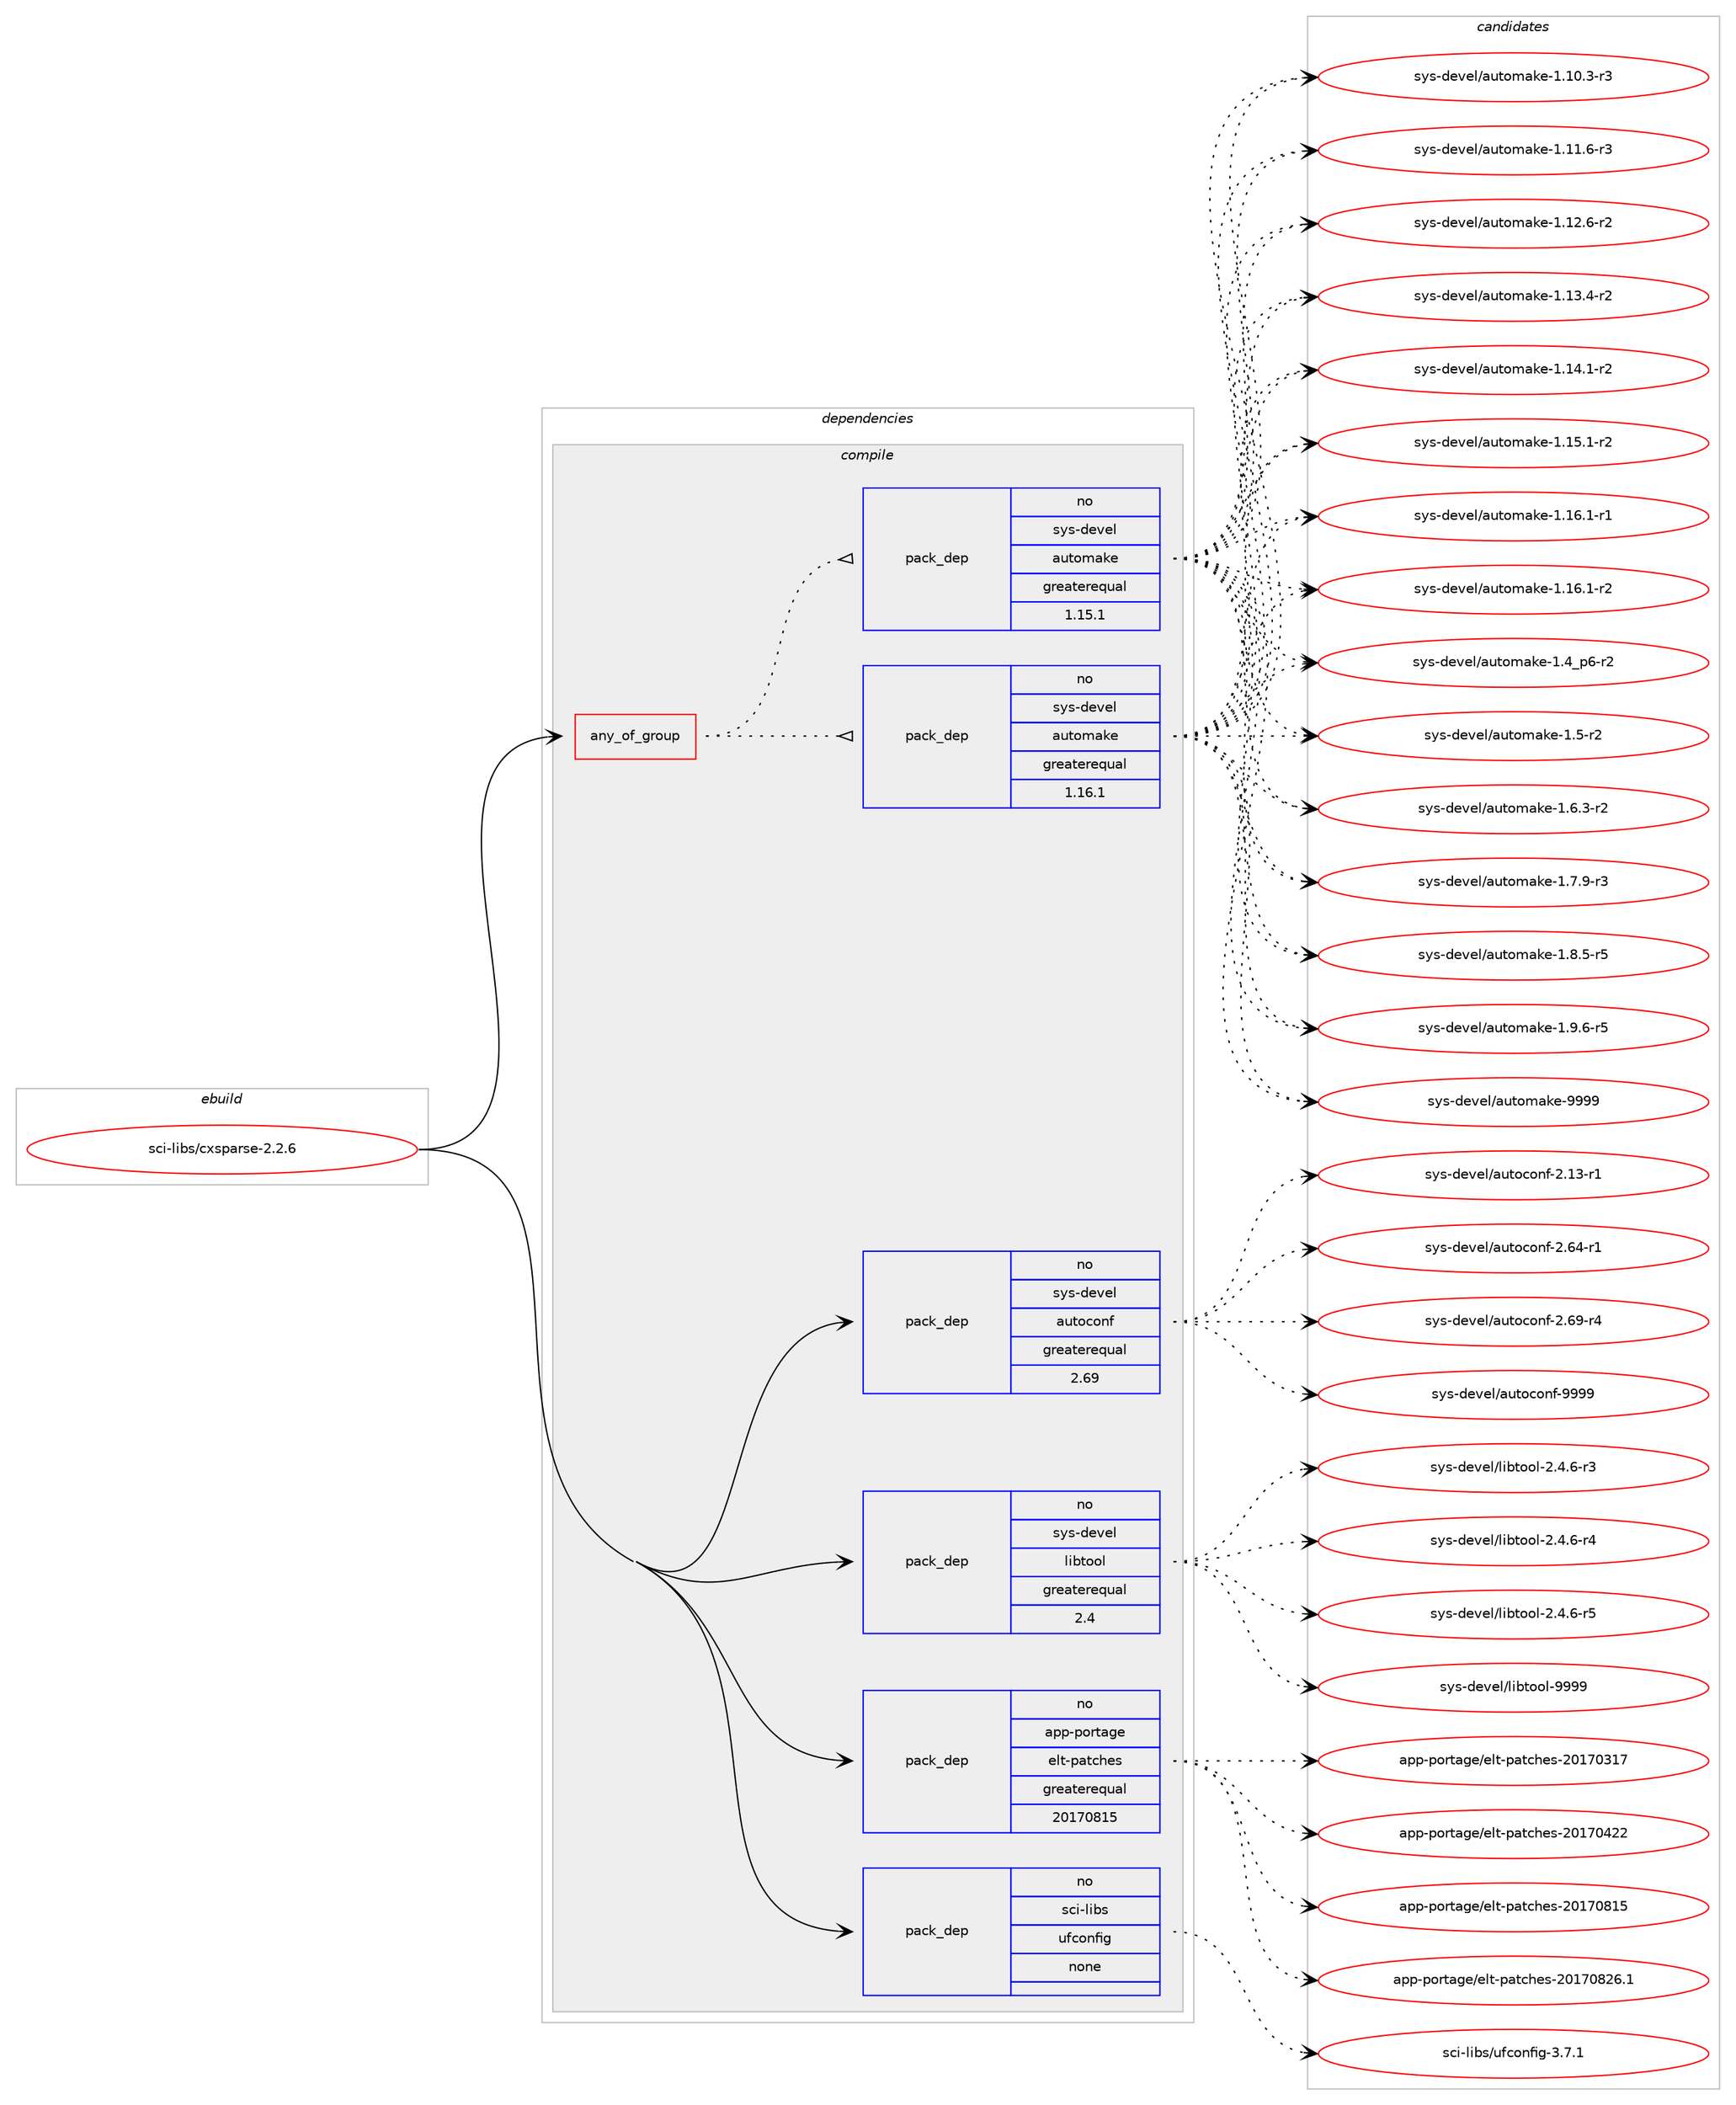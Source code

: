 digraph prolog {

# *************
# Graph options
# *************

newrank=true;
concentrate=true;
compound=true;
graph [rankdir=LR,fontname=Helvetica,fontsize=10,ranksep=1.5];#, ranksep=2.5, nodesep=0.2];
edge  [arrowhead=vee];
node  [fontname=Helvetica,fontsize=10];

# **********
# The ebuild
# **********

subgraph cluster_leftcol {
color=gray;
rank=same;
label=<<i>ebuild</i>>;
id [label="sci-libs/cxsparse-2.2.6", color=red, width=4, href="../sci-libs/cxsparse-2.2.6.svg"];
}

# ****************
# The dependencies
# ****************

subgraph cluster_midcol {
color=gray;
label=<<i>dependencies</i>>;
subgraph cluster_compile {
fillcolor="#eeeeee";
style=filled;
label=<<i>compile</i>>;
subgraph any14611 {
dependency856424 [label=<<TABLE BORDER="0" CELLBORDER="1" CELLSPACING="0" CELLPADDING="4"><TR><TD CELLPADDING="10">any_of_group</TD></TR></TABLE>>, shape=none, color=red];subgraph pack633466 {
dependency856425 [label=<<TABLE BORDER="0" CELLBORDER="1" CELLSPACING="0" CELLPADDING="4" WIDTH="220"><TR><TD ROWSPAN="6" CELLPADDING="30">pack_dep</TD></TR><TR><TD WIDTH="110">no</TD></TR><TR><TD>sys-devel</TD></TR><TR><TD>automake</TD></TR><TR><TD>greaterequal</TD></TR><TR><TD>1.16.1</TD></TR></TABLE>>, shape=none, color=blue];
}
dependency856424:e -> dependency856425:w [weight=20,style="dotted",arrowhead="oinv"];
subgraph pack633467 {
dependency856426 [label=<<TABLE BORDER="0" CELLBORDER="1" CELLSPACING="0" CELLPADDING="4" WIDTH="220"><TR><TD ROWSPAN="6" CELLPADDING="30">pack_dep</TD></TR><TR><TD WIDTH="110">no</TD></TR><TR><TD>sys-devel</TD></TR><TR><TD>automake</TD></TR><TR><TD>greaterequal</TD></TR><TR><TD>1.15.1</TD></TR></TABLE>>, shape=none, color=blue];
}
dependency856424:e -> dependency856426:w [weight=20,style="dotted",arrowhead="oinv"];
}
id:e -> dependency856424:w [weight=20,style="solid",arrowhead="vee"];
subgraph pack633468 {
dependency856427 [label=<<TABLE BORDER="0" CELLBORDER="1" CELLSPACING="0" CELLPADDING="4" WIDTH="220"><TR><TD ROWSPAN="6" CELLPADDING="30">pack_dep</TD></TR><TR><TD WIDTH="110">no</TD></TR><TR><TD>app-portage</TD></TR><TR><TD>elt-patches</TD></TR><TR><TD>greaterequal</TD></TR><TR><TD>20170815</TD></TR></TABLE>>, shape=none, color=blue];
}
id:e -> dependency856427:w [weight=20,style="solid",arrowhead="vee"];
subgraph pack633469 {
dependency856428 [label=<<TABLE BORDER="0" CELLBORDER="1" CELLSPACING="0" CELLPADDING="4" WIDTH="220"><TR><TD ROWSPAN="6" CELLPADDING="30">pack_dep</TD></TR><TR><TD WIDTH="110">no</TD></TR><TR><TD>sci-libs</TD></TR><TR><TD>ufconfig</TD></TR><TR><TD>none</TD></TR><TR><TD></TD></TR></TABLE>>, shape=none, color=blue];
}
id:e -> dependency856428:w [weight=20,style="solid",arrowhead="vee"];
subgraph pack633470 {
dependency856429 [label=<<TABLE BORDER="0" CELLBORDER="1" CELLSPACING="0" CELLPADDING="4" WIDTH="220"><TR><TD ROWSPAN="6" CELLPADDING="30">pack_dep</TD></TR><TR><TD WIDTH="110">no</TD></TR><TR><TD>sys-devel</TD></TR><TR><TD>autoconf</TD></TR><TR><TD>greaterequal</TD></TR><TR><TD>2.69</TD></TR></TABLE>>, shape=none, color=blue];
}
id:e -> dependency856429:w [weight=20,style="solid",arrowhead="vee"];
subgraph pack633471 {
dependency856430 [label=<<TABLE BORDER="0" CELLBORDER="1" CELLSPACING="0" CELLPADDING="4" WIDTH="220"><TR><TD ROWSPAN="6" CELLPADDING="30">pack_dep</TD></TR><TR><TD WIDTH="110">no</TD></TR><TR><TD>sys-devel</TD></TR><TR><TD>libtool</TD></TR><TR><TD>greaterequal</TD></TR><TR><TD>2.4</TD></TR></TABLE>>, shape=none, color=blue];
}
id:e -> dependency856430:w [weight=20,style="solid",arrowhead="vee"];
}
subgraph cluster_compileandrun {
fillcolor="#eeeeee";
style=filled;
label=<<i>compile and run</i>>;
}
subgraph cluster_run {
fillcolor="#eeeeee";
style=filled;
label=<<i>run</i>>;
}
}

# **************
# The candidates
# **************

subgraph cluster_choices {
rank=same;
color=gray;
label=<<i>candidates</i>>;

subgraph choice633466 {
color=black;
nodesep=1;
choice11512111545100101118101108479711711611110997107101454946494846514511451 [label="sys-devel/automake-1.10.3-r3", color=red, width=4,href="../sys-devel/automake-1.10.3-r3.svg"];
choice11512111545100101118101108479711711611110997107101454946494946544511451 [label="sys-devel/automake-1.11.6-r3", color=red, width=4,href="../sys-devel/automake-1.11.6-r3.svg"];
choice11512111545100101118101108479711711611110997107101454946495046544511450 [label="sys-devel/automake-1.12.6-r2", color=red, width=4,href="../sys-devel/automake-1.12.6-r2.svg"];
choice11512111545100101118101108479711711611110997107101454946495146524511450 [label="sys-devel/automake-1.13.4-r2", color=red, width=4,href="../sys-devel/automake-1.13.4-r2.svg"];
choice11512111545100101118101108479711711611110997107101454946495246494511450 [label="sys-devel/automake-1.14.1-r2", color=red, width=4,href="../sys-devel/automake-1.14.1-r2.svg"];
choice11512111545100101118101108479711711611110997107101454946495346494511450 [label="sys-devel/automake-1.15.1-r2", color=red, width=4,href="../sys-devel/automake-1.15.1-r2.svg"];
choice11512111545100101118101108479711711611110997107101454946495446494511449 [label="sys-devel/automake-1.16.1-r1", color=red, width=4,href="../sys-devel/automake-1.16.1-r1.svg"];
choice11512111545100101118101108479711711611110997107101454946495446494511450 [label="sys-devel/automake-1.16.1-r2", color=red, width=4,href="../sys-devel/automake-1.16.1-r2.svg"];
choice115121115451001011181011084797117116111109971071014549465295112544511450 [label="sys-devel/automake-1.4_p6-r2", color=red, width=4,href="../sys-devel/automake-1.4_p6-r2.svg"];
choice11512111545100101118101108479711711611110997107101454946534511450 [label="sys-devel/automake-1.5-r2", color=red, width=4,href="../sys-devel/automake-1.5-r2.svg"];
choice115121115451001011181011084797117116111109971071014549465446514511450 [label="sys-devel/automake-1.6.3-r2", color=red, width=4,href="../sys-devel/automake-1.6.3-r2.svg"];
choice115121115451001011181011084797117116111109971071014549465546574511451 [label="sys-devel/automake-1.7.9-r3", color=red, width=4,href="../sys-devel/automake-1.7.9-r3.svg"];
choice115121115451001011181011084797117116111109971071014549465646534511453 [label="sys-devel/automake-1.8.5-r5", color=red, width=4,href="../sys-devel/automake-1.8.5-r5.svg"];
choice115121115451001011181011084797117116111109971071014549465746544511453 [label="sys-devel/automake-1.9.6-r5", color=red, width=4,href="../sys-devel/automake-1.9.6-r5.svg"];
choice115121115451001011181011084797117116111109971071014557575757 [label="sys-devel/automake-9999", color=red, width=4,href="../sys-devel/automake-9999.svg"];
dependency856425:e -> choice11512111545100101118101108479711711611110997107101454946494846514511451:w [style=dotted,weight="100"];
dependency856425:e -> choice11512111545100101118101108479711711611110997107101454946494946544511451:w [style=dotted,weight="100"];
dependency856425:e -> choice11512111545100101118101108479711711611110997107101454946495046544511450:w [style=dotted,weight="100"];
dependency856425:e -> choice11512111545100101118101108479711711611110997107101454946495146524511450:w [style=dotted,weight="100"];
dependency856425:e -> choice11512111545100101118101108479711711611110997107101454946495246494511450:w [style=dotted,weight="100"];
dependency856425:e -> choice11512111545100101118101108479711711611110997107101454946495346494511450:w [style=dotted,weight="100"];
dependency856425:e -> choice11512111545100101118101108479711711611110997107101454946495446494511449:w [style=dotted,weight="100"];
dependency856425:e -> choice11512111545100101118101108479711711611110997107101454946495446494511450:w [style=dotted,weight="100"];
dependency856425:e -> choice115121115451001011181011084797117116111109971071014549465295112544511450:w [style=dotted,weight="100"];
dependency856425:e -> choice11512111545100101118101108479711711611110997107101454946534511450:w [style=dotted,weight="100"];
dependency856425:e -> choice115121115451001011181011084797117116111109971071014549465446514511450:w [style=dotted,weight="100"];
dependency856425:e -> choice115121115451001011181011084797117116111109971071014549465546574511451:w [style=dotted,weight="100"];
dependency856425:e -> choice115121115451001011181011084797117116111109971071014549465646534511453:w [style=dotted,weight="100"];
dependency856425:e -> choice115121115451001011181011084797117116111109971071014549465746544511453:w [style=dotted,weight="100"];
dependency856425:e -> choice115121115451001011181011084797117116111109971071014557575757:w [style=dotted,weight="100"];
}
subgraph choice633467 {
color=black;
nodesep=1;
choice11512111545100101118101108479711711611110997107101454946494846514511451 [label="sys-devel/automake-1.10.3-r3", color=red, width=4,href="../sys-devel/automake-1.10.3-r3.svg"];
choice11512111545100101118101108479711711611110997107101454946494946544511451 [label="sys-devel/automake-1.11.6-r3", color=red, width=4,href="../sys-devel/automake-1.11.6-r3.svg"];
choice11512111545100101118101108479711711611110997107101454946495046544511450 [label="sys-devel/automake-1.12.6-r2", color=red, width=4,href="../sys-devel/automake-1.12.6-r2.svg"];
choice11512111545100101118101108479711711611110997107101454946495146524511450 [label="sys-devel/automake-1.13.4-r2", color=red, width=4,href="../sys-devel/automake-1.13.4-r2.svg"];
choice11512111545100101118101108479711711611110997107101454946495246494511450 [label="sys-devel/automake-1.14.1-r2", color=red, width=4,href="../sys-devel/automake-1.14.1-r2.svg"];
choice11512111545100101118101108479711711611110997107101454946495346494511450 [label="sys-devel/automake-1.15.1-r2", color=red, width=4,href="../sys-devel/automake-1.15.1-r2.svg"];
choice11512111545100101118101108479711711611110997107101454946495446494511449 [label="sys-devel/automake-1.16.1-r1", color=red, width=4,href="../sys-devel/automake-1.16.1-r1.svg"];
choice11512111545100101118101108479711711611110997107101454946495446494511450 [label="sys-devel/automake-1.16.1-r2", color=red, width=4,href="../sys-devel/automake-1.16.1-r2.svg"];
choice115121115451001011181011084797117116111109971071014549465295112544511450 [label="sys-devel/automake-1.4_p6-r2", color=red, width=4,href="../sys-devel/automake-1.4_p6-r2.svg"];
choice11512111545100101118101108479711711611110997107101454946534511450 [label="sys-devel/automake-1.5-r2", color=red, width=4,href="../sys-devel/automake-1.5-r2.svg"];
choice115121115451001011181011084797117116111109971071014549465446514511450 [label="sys-devel/automake-1.6.3-r2", color=red, width=4,href="../sys-devel/automake-1.6.3-r2.svg"];
choice115121115451001011181011084797117116111109971071014549465546574511451 [label="sys-devel/automake-1.7.9-r3", color=red, width=4,href="../sys-devel/automake-1.7.9-r3.svg"];
choice115121115451001011181011084797117116111109971071014549465646534511453 [label="sys-devel/automake-1.8.5-r5", color=red, width=4,href="../sys-devel/automake-1.8.5-r5.svg"];
choice115121115451001011181011084797117116111109971071014549465746544511453 [label="sys-devel/automake-1.9.6-r5", color=red, width=4,href="../sys-devel/automake-1.9.6-r5.svg"];
choice115121115451001011181011084797117116111109971071014557575757 [label="sys-devel/automake-9999", color=red, width=4,href="../sys-devel/automake-9999.svg"];
dependency856426:e -> choice11512111545100101118101108479711711611110997107101454946494846514511451:w [style=dotted,weight="100"];
dependency856426:e -> choice11512111545100101118101108479711711611110997107101454946494946544511451:w [style=dotted,weight="100"];
dependency856426:e -> choice11512111545100101118101108479711711611110997107101454946495046544511450:w [style=dotted,weight="100"];
dependency856426:e -> choice11512111545100101118101108479711711611110997107101454946495146524511450:w [style=dotted,weight="100"];
dependency856426:e -> choice11512111545100101118101108479711711611110997107101454946495246494511450:w [style=dotted,weight="100"];
dependency856426:e -> choice11512111545100101118101108479711711611110997107101454946495346494511450:w [style=dotted,weight="100"];
dependency856426:e -> choice11512111545100101118101108479711711611110997107101454946495446494511449:w [style=dotted,weight="100"];
dependency856426:e -> choice11512111545100101118101108479711711611110997107101454946495446494511450:w [style=dotted,weight="100"];
dependency856426:e -> choice115121115451001011181011084797117116111109971071014549465295112544511450:w [style=dotted,weight="100"];
dependency856426:e -> choice11512111545100101118101108479711711611110997107101454946534511450:w [style=dotted,weight="100"];
dependency856426:e -> choice115121115451001011181011084797117116111109971071014549465446514511450:w [style=dotted,weight="100"];
dependency856426:e -> choice115121115451001011181011084797117116111109971071014549465546574511451:w [style=dotted,weight="100"];
dependency856426:e -> choice115121115451001011181011084797117116111109971071014549465646534511453:w [style=dotted,weight="100"];
dependency856426:e -> choice115121115451001011181011084797117116111109971071014549465746544511453:w [style=dotted,weight="100"];
dependency856426:e -> choice115121115451001011181011084797117116111109971071014557575757:w [style=dotted,weight="100"];
}
subgraph choice633468 {
color=black;
nodesep=1;
choice97112112451121111141169710310147101108116451129711699104101115455048495548514955 [label="app-portage/elt-patches-20170317", color=red, width=4,href="../app-portage/elt-patches-20170317.svg"];
choice97112112451121111141169710310147101108116451129711699104101115455048495548525050 [label="app-portage/elt-patches-20170422", color=red, width=4,href="../app-portage/elt-patches-20170422.svg"];
choice97112112451121111141169710310147101108116451129711699104101115455048495548564953 [label="app-portage/elt-patches-20170815", color=red, width=4,href="../app-portage/elt-patches-20170815.svg"];
choice971121124511211111411697103101471011081164511297116991041011154550484955485650544649 [label="app-portage/elt-patches-20170826.1", color=red, width=4,href="../app-portage/elt-patches-20170826.1.svg"];
dependency856427:e -> choice97112112451121111141169710310147101108116451129711699104101115455048495548514955:w [style=dotted,weight="100"];
dependency856427:e -> choice97112112451121111141169710310147101108116451129711699104101115455048495548525050:w [style=dotted,weight="100"];
dependency856427:e -> choice97112112451121111141169710310147101108116451129711699104101115455048495548564953:w [style=dotted,weight="100"];
dependency856427:e -> choice971121124511211111411697103101471011081164511297116991041011154550484955485650544649:w [style=dotted,weight="100"];
}
subgraph choice633469 {
color=black;
nodesep=1;
choice1159910545108105981154711710299111110102105103455146554649 [label="sci-libs/ufconfig-3.7.1", color=red, width=4,href="../sci-libs/ufconfig-3.7.1.svg"];
dependency856428:e -> choice1159910545108105981154711710299111110102105103455146554649:w [style=dotted,weight="100"];
}
subgraph choice633470 {
color=black;
nodesep=1;
choice1151211154510010111810110847971171161119911111010245504649514511449 [label="sys-devel/autoconf-2.13-r1", color=red, width=4,href="../sys-devel/autoconf-2.13-r1.svg"];
choice1151211154510010111810110847971171161119911111010245504654524511449 [label="sys-devel/autoconf-2.64-r1", color=red, width=4,href="../sys-devel/autoconf-2.64-r1.svg"];
choice1151211154510010111810110847971171161119911111010245504654574511452 [label="sys-devel/autoconf-2.69-r4", color=red, width=4,href="../sys-devel/autoconf-2.69-r4.svg"];
choice115121115451001011181011084797117116111991111101024557575757 [label="sys-devel/autoconf-9999", color=red, width=4,href="../sys-devel/autoconf-9999.svg"];
dependency856429:e -> choice1151211154510010111810110847971171161119911111010245504649514511449:w [style=dotted,weight="100"];
dependency856429:e -> choice1151211154510010111810110847971171161119911111010245504654524511449:w [style=dotted,weight="100"];
dependency856429:e -> choice1151211154510010111810110847971171161119911111010245504654574511452:w [style=dotted,weight="100"];
dependency856429:e -> choice115121115451001011181011084797117116111991111101024557575757:w [style=dotted,weight="100"];
}
subgraph choice633471 {
color=black;
nodesep=1;
choice1151211154510010111810110847108105981161111111084550465246544511451 [label="sys-devel/libtool-2.4.6-r3", color=red, width=4,href="../sys-devel/libtool-2.4.6-r3.svg"];
choice1151211154510010111810110847108105981161111111084550465246544511452 [label="sys-devel/libtool-2.4.6-r4", color=red, width=4,href="../sys-devel/libtool-2.4.6-r4.svg"];
choice1151211154510010111810110847108105981161111111084550465246544511453 [label="sys-devel/libtool-2.4.6-r5", color=red, width=4,href="../sys-devel/libtool-2.4.6-r5.svg"];
choice1151211154510010111810110847108105981161111111084557575757 [label="sys-devel/libtool-9999", color=red, width=4,href="../sys-devel/libtool-9999.svg"];
dependency856430:e -> choice1151211154510010111810110847108105981161111111084550465246544511451:w [style=dotted,weight="100"];
dependency856430:e -> choice1151211154510010111810110847108105981161111111084550465246544511452:w [style=dotted,weight="100"];
dependency856430:e -> choice1151211154510010111810110847108105981161111111084550465246544511453:w [style=dotted,weight="100"];
dependency856430:e -> choice1151211154510010111810110847108105981161111111084557575757:w [style=dotted,weight="100"];
}
}

}
